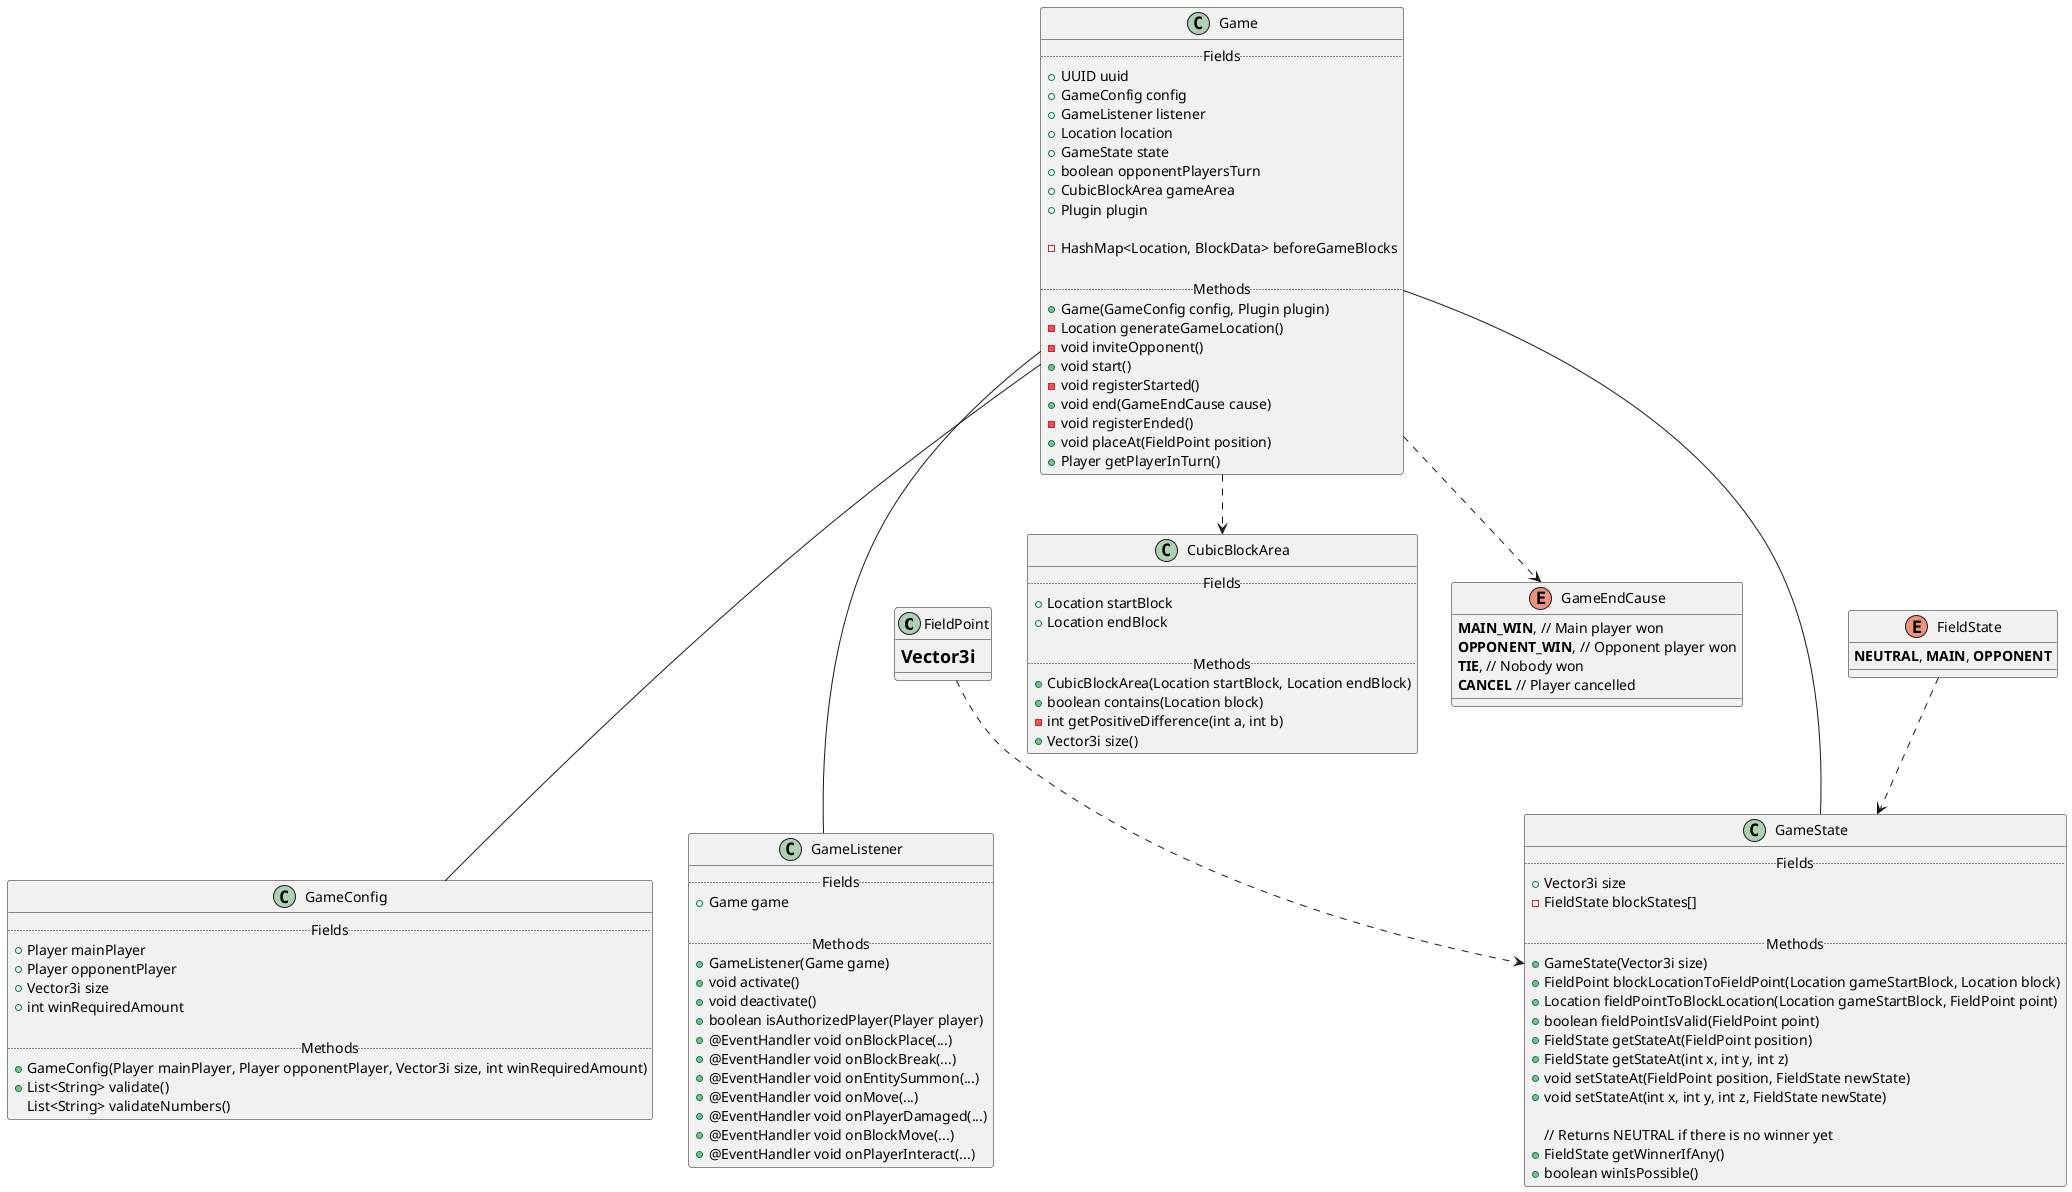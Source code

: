 @startuml

class FieldPoint {
    = Vector3i
}

enum GameEndCause {
    <b>MAIN_WIN</b>, // Main player won
    <b>OPPONENT_WIN</b>, // Opponent player won
    <b>TIE</b>, // Nobody won
    <b>CANCEL</b> // Player cancelled
}

class Game {
    .. Fields ..
    +UUID uuid
	+GameConfig config
    +GameListener listener
    +Location location /' Start block location; stores world '/
    +GameState state /' Stores the marked fields in a separate positioning system '/
    +boolean opponentPlayersTurn /' Whose turn it is! '/
    +CubicBlockArea gameArea /' Set in contructor '/
    +Plugin plugin /' Used for listener and for placing blocks '/
    
    -HashMap<Location, BlockData> beforeGameBlocks
    
    .. Methods ..
    +Game(GameConfig config, Plugin plugin)
    -Location generateGameLocation() /' Based on the main player's facing '/
    -void inviteOpponent() /' Calls start() when accepted '/
    +void start() /' Starts the game and places the blocks; activates the listener '/
    -void registerStarted() /' Configures the static HashMaps! '/
    +void end(GameEndCause cause) /' Ends the game and removes the blocks; deactivates the listener '/
    -void registerEnded() /' Configured the static HashMaps! '/
    +void placeAt(FieldPoint position) /' Called when the current player marks a field; checks for win and changes the turn '/
    +Player getPlayerInTurn()
}


class GameConfig {
    .. Fields ..
    +Player mainPlayer
    +Player opponentPlayer
    +Vector3i size
    +int winRequiredAmount
    
    .. Methods ..
    +GameConfig(Player mainPlayer, Player opponentPlayer, Vector3i size, int winRequiredAmount)
    +List<String> validate() /' Returns a list of errors in the config! Empty means OK '/
    List<String> validateNumbers() /' sub-part of validate() '/
}


enum FieldState {
    <b>NEUTRAL</b>, <b>MAIN</b>, <b>OPPONENT</b>
}

class GameState {
    .. Fields ..
    +Vector3i size
    -FieldState blockStates[]
    
    .. Methods ..
    +GameState(Vector3i size) /' Sizes the array and fills it with FieldState.NEUTRAL '/
    +FieldPoint blockLocationToFieldPoint(Location gameStartBlock, Location block) /' /!\ CHECK FOR WORLD '/
    +Location fieldPointToBlockLocation(Location gameStartBlock, FieldPoint point) /' /!\ SET WORLD '/
    +boolean fieldPointIsValid(FieldPoint point) /' Returns true if the given FieldPoint is contained in this game (regarding the size!) '/
    +FieldState getStateAt(FieldPoint position)
    +FieldState getStateAt(int x, int y, int z)
    +void setStateAt(FieldPoint position, FieldState newState)
    +void setStateAt(int x, int y, int z, FieldState newState)
    
    // Returns NEUTRAL if there is no winner yet
    +FieldState getWinnerIfAny() /' Returns NEUTRAL for no winner yet '/
    +boolean winIsPossible() /' Whether (false) or not (true) to cancel the game '/
}

class GameListener {
    .. Fields ..
    +Game game
    
    .. Methods ..
    +GameListener(Game game)
    +void activate()
    +void deactivate()
    +boolean isAuthorizedPlayer(Player player)
    +@EventHandler void onBlockPlace(...) /' BlockPlaceEvent '/
    +@EventHandler void onBlockBreak(...) /' BlockBreakEvent '/
    +@EventHandler void onEntitySummon(...) /' EntitySpawnEvent '/
    +@EventHandler void onMove(...) /' PlayerMoveEvent '/
    +@EventHandler void onPlayerDamaged(...) /' EntityDamageByEntityEvent '/
    +@EventHandler void onBlockMove(...) /' BlockFromToEvent '/
    +@EventHandler void onPlayerInteract(...) /' PlayerInteractEvent '/
}


class CubicBlockArea {
    .. Fields ..
    +Location startBlock
    +Location endBlock

    .. Methods ..
    +CubicBlockArea(Location startBlock, Location endBlock)
    +boolean contains(Location block)
    -int getPositiveDifference(int a, int b)
    +Vector3i size()
}

Game --- GameConfig
Game --- GameListener
Game ..> CubicBlockArea
Game ..> GameEndCause

FieldPoint ..> GameState
FieldState ..> GameState
Game --- GameState

@enduml
